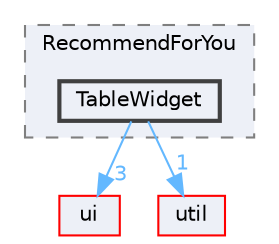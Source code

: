 digraph "TableWidget"
{
 // LATEX_PDF_SIZE
  bgcolor="transparent";
  edge [fontname=Helvetica,fontsize=10,labelfontname=Helvetica,labelfontsize=10];
  node [fontname=Helvetica,fontsize=10,shape=box,height=0.2,width=0.4];
  compound=true
  subgraph clusterdir_78081f775bac573631b430b07260488e {
    graph [ bgcolor="#edf0f7", pencolor="grey50", label="RecommendForYou", fontname=Helvetica,fontsize=10 style="filled,dashed", URL="dir_78081f775bac573631b430b07260488e.html",tooltip=""]
  dir_188cf1d0cc516733b3fbb9cc556086e7 [label="TableWidget", fillcolor="#edf0f7", color="grey25", style="filled,bold", URL="dir_188cf1d0cc516733b3fbb9cc556086e7.html",tooltip=""];
  }
  dir_1788f8309b1a812dcb800a185471cf6c [label="ui", fillcolor="#edf0f7", color="red", style="filled", URL="dir_1788f8309b1a812dcb800a185471cf6c.html",tooltip=""];
  dir_23ec12649285f9fabf3a6b7380226c28 [label="util", fillcolor="#edf0f7", color="red", style="filled", URL="dir_23ec12649285f9fabf3a6b7380226c28.html",tooltip=""];
  dir_188cf1d0cc516733b3fbb9cc556086e7->dir_1788f8309b1a812dcb800a185471cf6c [headlabel="3", labeldistance=1.5 headhref="dir_000345_000351.html" href="dir_000345_000351.html" color="steelblue1" fontcolor="steelblue1"];
  dir_188cf1d0cc516733b3fbb9cc556086e7->dir_23ec12649285f9fabf3a6b7380226c28 [headlabel="1", labeldistance=1.5 headhref="dir_000345_000357.html" href="dir_000345_000357.html" color="steelblue1" fontcolor="steelblue1"];
}
